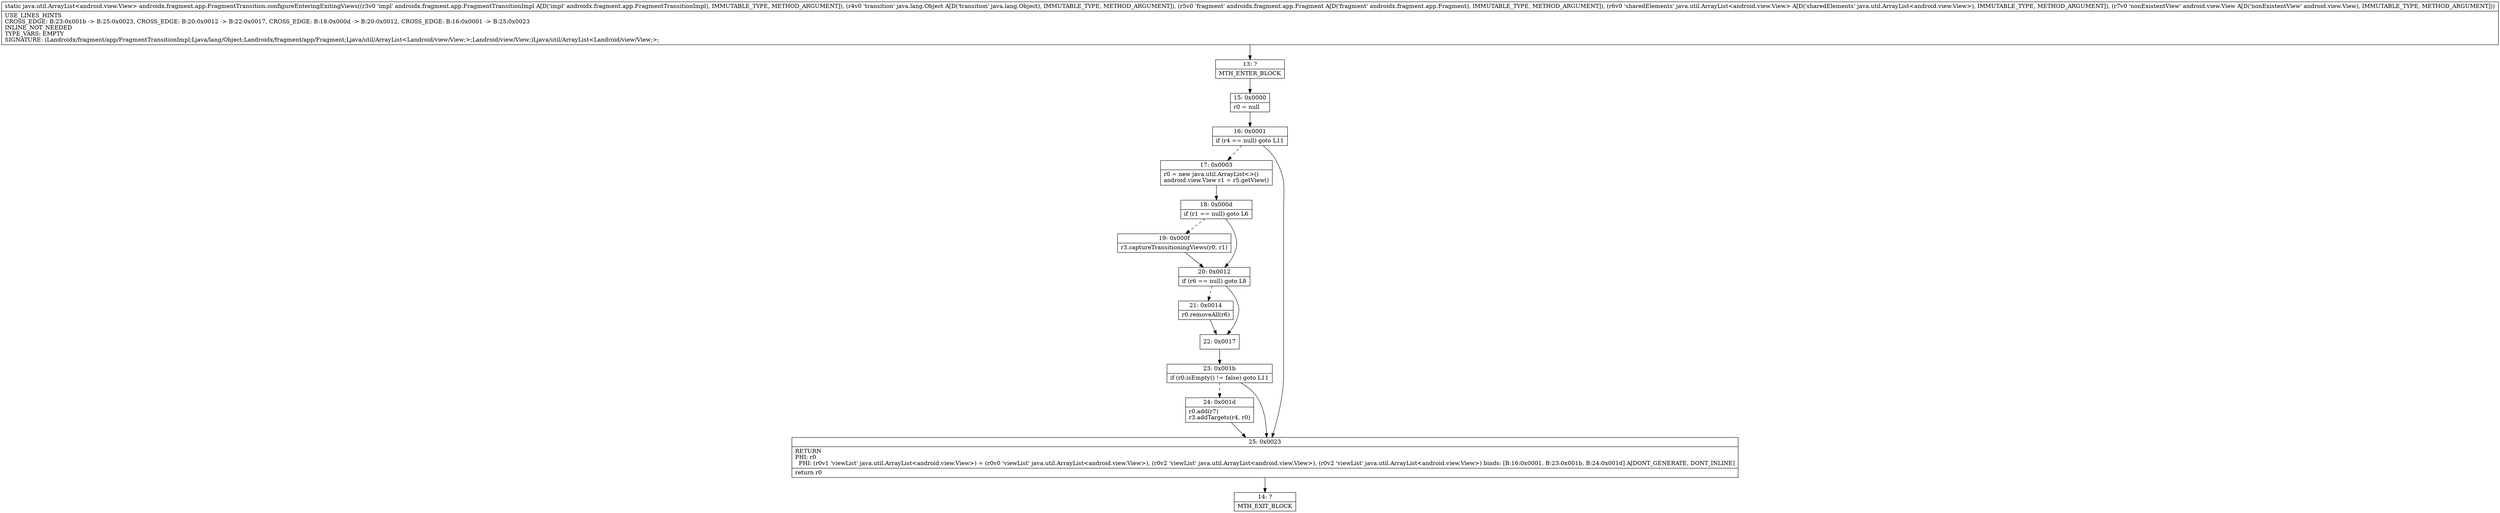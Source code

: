 digraph "CFG forandroidx.fragment.app.FragmentTransition.configureEnteringExitingViews(Landroidx\/fragment\/app\/FragmentTransitionImpl;Ljava\/lang\/Object;Landroidx\/fragment\/app\/Fragment;Ljava\/util\/ArrayList;Landroid\/view\/View;)Ljava\/util\/ArrayList;" {
Node_13 [shape=record,label="{13\:\ ?|MTH_ENTER_BLOCK\l}"];
Node_15 [shape=record,label="{15\:\ 0x0000|r0 = null\l}"];
Node_16 [shape=record,label="{16\:\ 0x0001|if (r4 == null) goto L11\l}"];
Node_17 [shape=record,label="{17\:\ 0x0003|r0 = new java.util.ArrayList\<\>()\landroid.view.View r1 = r5.getView()\l}"];
Node_18 [shape=record,label="{18\:\ 0x000d|if (r1 == null) goto L6\l}"];
Node_19 [shape=record,label="{19\:\ 0x000f|r3.captureTransitioningViews(r0, r1)\l}"];
Node_20 [shape=record,label="{20\:\ 0x0012|if (r6 == null) goto L8\l}"];
Node_21 [shape=record,label="{21\:\ 0x0014|r0.removeAll(r6)\l}"];
Node_22 [shape=record,label="{22\:\ 0x0017}"];
Node_23 [shape=record,label="{23\:\ 0x001b|if (r0.isEmpty() != false) goto L11\l}"];
Node_24 [shape=record,label="{24\:\ 0x001d|r0.add(r7)\lr3.addTargets(r4, r0)\l}"];
Node_25 [shape=record,label="{25\:\ 0x0023|RETURN\lPHI: r0 \l  PHI: (r0v1 'viewList' java.util.ArrayList\<android.view.View\>) = (r0v0 'viewList' java.util.ArrayList\<android.view.View\>), (r0v2 'viewList' java.util.ArrayList\<android.view.View\>), (r0v2 'viewList' java.util.ArrayList\<android.view.View\>) binds: [B:16:0x0001, B:23:0x001b, B:24:0x001d] A[DONT_GENERATE, DONT_INLINE]\l|return r0\l}"];
Node_14 [shape=record,label="{14\:\ ?|MTH_EXIT_BLOCK\l}"];
MethodNode[shape=record,label="{static java.util.ArrayList\<android.view.View\> androidx.fragment.app.FragmentTransition.configureEnteringExitingViews((r3v0 'impl' androidx.fragment.app.FragmentTransitionImpl A[D('impl' androidx.fragment.app.FragmentTransitionImpl), IMMUTABLE_TYPE, METHOD_ARGUMENT]), (r4v0 'transition' java.lang.Object A[D('transition' java.lang.Object), IMMUTABLE_TYPE, METHOD_ARGUMENT]), (r5v0 'fragment' androidx.fragment.app.Fragment A[D('fragment' androidx.fragment.app.Fragment), IMMUTABLE_TYPE, METHOD_ARGUMENT]), (r6v0 'sharedElements' java.util.ArrayList\<android.view.View\> A[D('sharedElements' java.util.ArrayList\<android.view.View\>), IMMUTABLE_TYPE, METHOD_ARGUMENT]), (r7v0 'nonExistentView' android.view.View A[D('nonExistentView' android.view.View), IMMUTABLE_TYPE, METHOD_ARGUMENT]))  | USE_LINES_HINTS\lCROSS_EDGE: B:23:0x001b \-\> B:25:0x0023, CROSS_EDGE: B:20:0x0012 \-\> B:22:0x0017, CROSS_EDGE: B:18:0x000d \-\> B:20:0x0012, CROSS_EDGE: B:16:0x0001 \-\> B:25:0x0023\lINLINE_NOT_NEEDED\lTYPE_VARS: EMPTY\lSIGNATURE: (Landroidx\/fragment\/app\/FragmentTransitionImpl;Ljava\/lang\/Object;Landroidx\/fragment\/app\/Fragment;Ljava\/util\/ArrayList\<Landroid\/view\/View;\>;Landroid\/view\/View;)Ljava\/util\/ArrayList\<Landroid\/view\/View;\>;\l}"];
MethodNode -> Node_13;Node_13 -> Node_15;
Node_15 -> Node_16;
Node_16 -> Node_17[style=dashed];
Node_16 -> Node_25;
Node_17 -> Node_18;
Node_18 -> Node_19[style=dashed];
Node_18 -> Node_20;
Node_19 -> Node_20;
Node_20 -> Node_21[style=dashed];
Node_20 -> Node_22;
Node_21 -> Node_22;
Node_22 -> Node_23;
Node_23 -> Node_24[style=dashed];
Node_23 -> Node_25;
Node_24 -> Node_25;
Node_25 -> Node_14;
}

